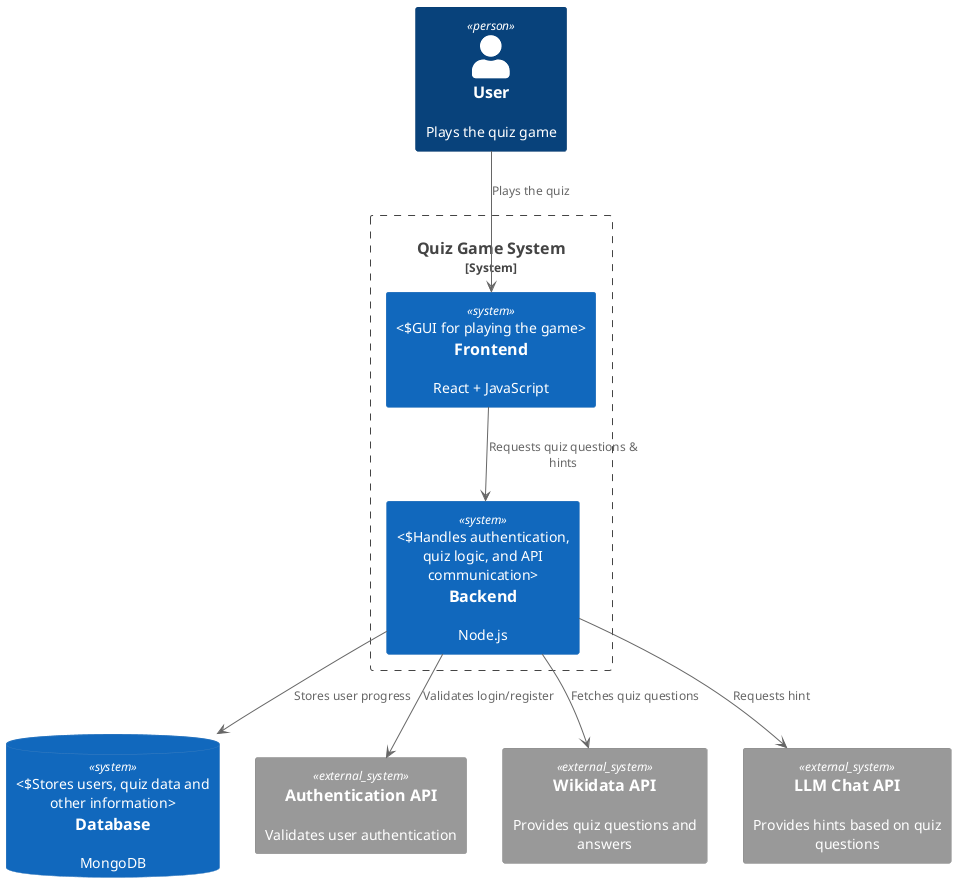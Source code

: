 @startuml C4_Technical_Context_Diagram
!include <C4/C4_Context>

Person(user, "User", "Plays the quiz game")
System_Boundary(quizGame, "Quiz Game System") {
    System(frontend, "Frontend", "React + JavaScript", "GUI for playing the game")
    System(backend, "Backend", "Node.js", "Handles authentication, quiz logic, and API communication")
}
SystemDb(database, "Database", "MongoDB", "Stores users, quiz data and other information")
System_Ext(authAPI, "Authentication API", "Validates user authentication")
System_Ext(wikidata, "Wikidata API", "Provides quiz questions and answers")
System_Ext(llm, "LLM Chat API", "Provides hints based on quiz questions")

' User interactions
user --> frontend : "Plays the quiz"
frontend --> backend : "Requests quiz questions & hints"
backend --> database : "Stores user progress"

' External API calls
backend --> authAPI : "Validates login/register"
backend --> wikidata : "Fetches quiz questions"
backend --> llm : "Requests hint"

@enduml
